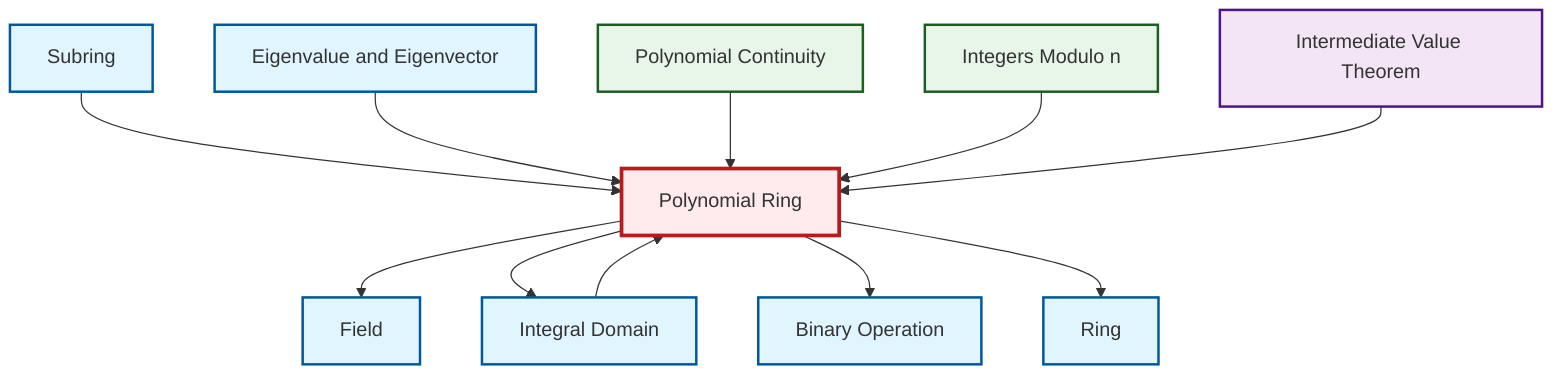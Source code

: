 graph TD
    classDef definition fill:#e1f5fe,stroke:#01579b,stroke-width:2px
    classDef theorem fill:#f3e5f5,stroke:#4a148c,stroke-width:2px
    classDef axiom fill:#fff3e0,stroke:#e65100,stroke-width:2px
    classDef example fill:#e8f5e9,stroke:#1b5e20,stroke-width:2px
    classDef current fill:#ffebee,stroke:#b71c1c,stroke-width:3px
    def-ring["Ring"]:::definition
    def-field["Field"]:::definition
    ex-quotient-integers-mod-n["Integers Modulo n"]:::example
    def-subring["Subring"]:::definition
    def-binary-operation["Binary Operation"]:::definition
    thm-intermediate-value["Intermediate Value Theorem"]:::theorem
    ex-polynomial-continuity["Polynomial Continuity"]:::example
    def-eigenvalue-eigenvector["Eigenvalue and Eigenvector"]:::definition
    def-polynomial-ring["Polynomial Ring"]:::definition
    def-integral-domain["Integral Domain"]:::definition
    def-subring --> def-polynomial-ring
    def-eigenvalue-eigenvector --> def-polynomial-ring
    ex-polynomial-continuity --> def-polynomial-ring
    ex-quotient-integers-mod-n --> def-polynomial-ring
    def-polynomial-ring --> def-field
    def-polynomial-ring --> def-integral-domain
    def-integral-domain --> def-polynomial-ring
    thm-intermediate-value --> def-polynomial-ring
    def-polynomial-ring --> def-binary-operation
    def-polynomial-ring --> def-ring
    class def-polynomial-ring current